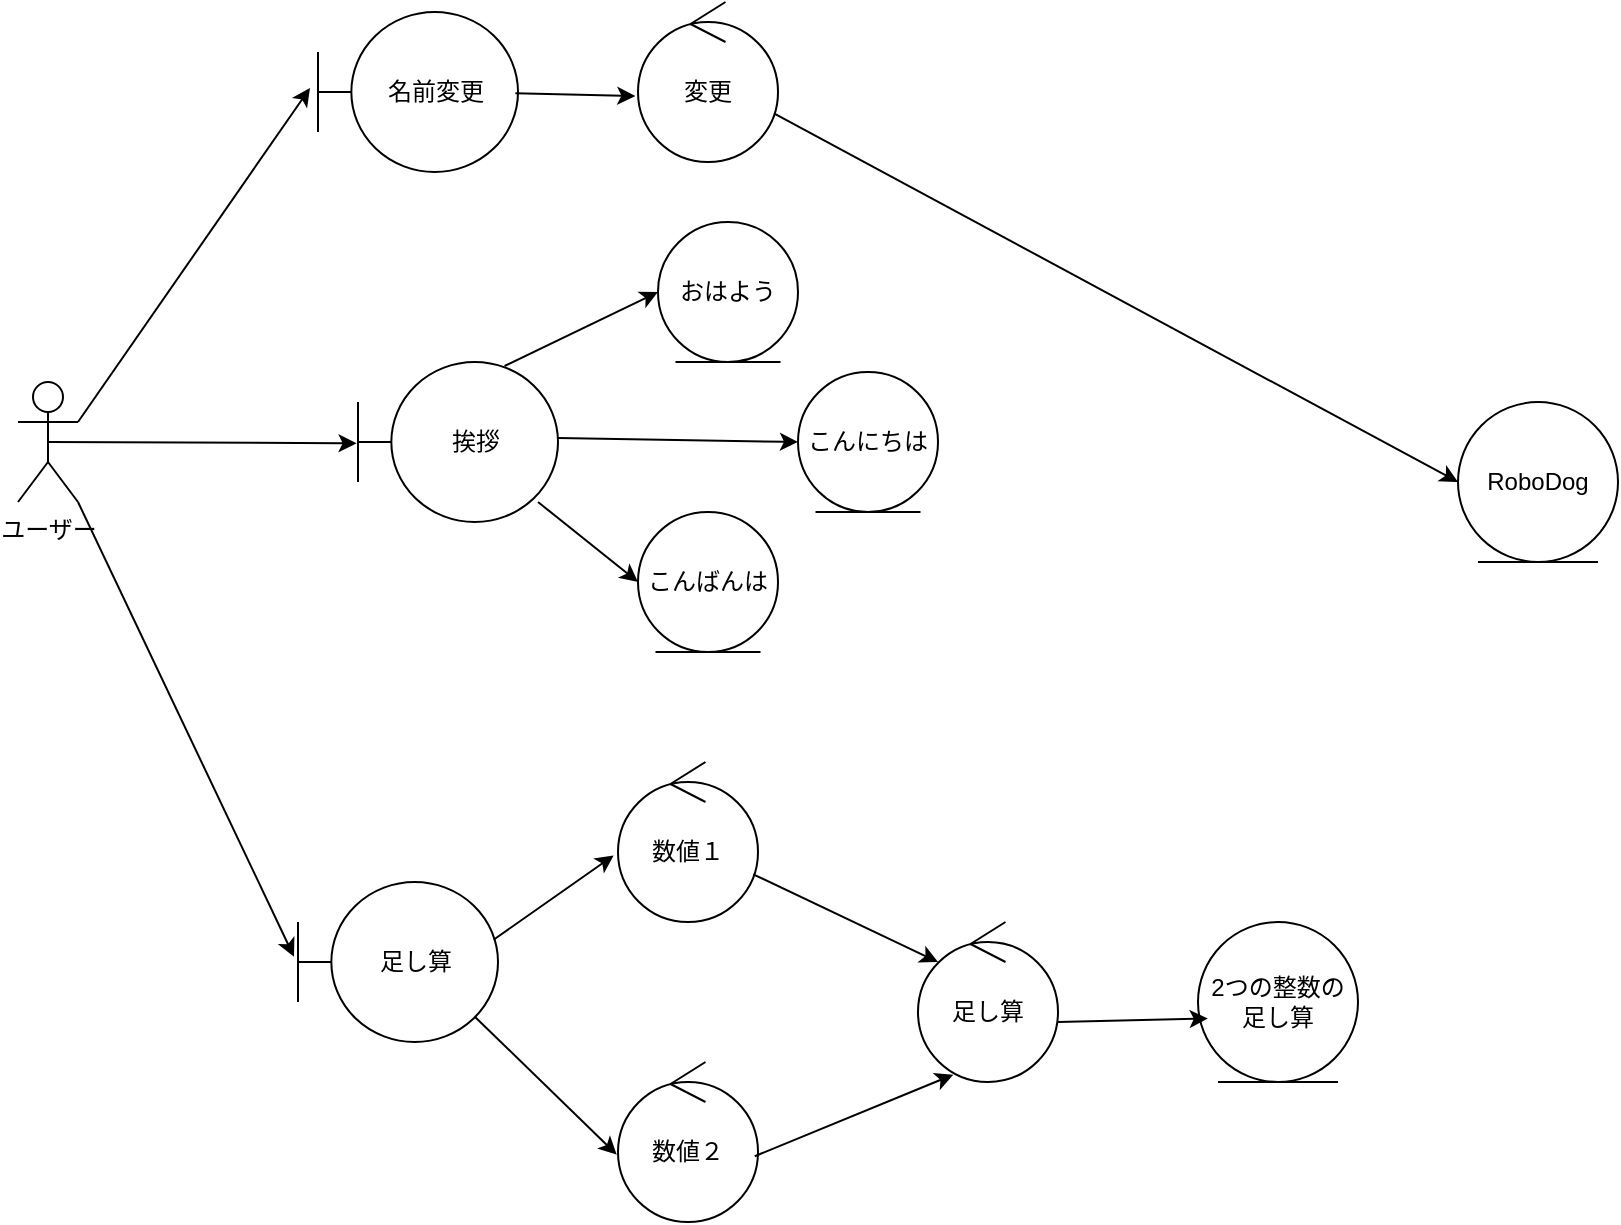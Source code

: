 <mxfile>
    <diagram id="kqa01jArkuyDJBMdIKy2" name="ページ1">
        <mxGraphModel dx="1876" dy="588" grid="1" gridSize="10" guides="1" tooltips="1" connect="1" arrows="1" fold="1" page="1" pageScale="1" pageWidth="827" pageHeight="1169" math="0" shadow="0">
            <root>
                <mxCell id="0"/>
                <mxCell id="1" parent="0"/>
                <mxCell id="3" value="ユーザー" style="shape=umlActor;verticalLabelPosition=bottom;verticalAlign=top;html=1;" parent="1" vertex="1">
                    <mxGeometry x="20" y="330" width="30" height="60" as="geometry"/>
                </mxCell>
                <mxCell id="4" value="名前変更" style="shape=umlBoundary;whiteSpace=wrap;html=1;" parent="1" vertex="1">
                    <mxGeometry x="170" y="145" width="100" height="80" as="geometry"/>
                </mxCell>
                <mxCell id="5" value="挨拶" style="shape=umlBoundary;whiteSpace=wrap;html=1;" parent="1" vertex="1">
                    <mxGeometry x="190" y="320" width="100" height="80" as="geometry"/>
                </mxCell>
                <mxCell id="6" value="足し算" style="shape=umlBoundary;whiteSpace=wrap;html=1;" parent="1" vertex="1">
                    <mxGeometry x="160" y="580" width="100" height="80" as="geometry"/>
                </mxCell>
                <mxCell id="7" value="" style="endArrow=classic;html=1;exitX=1;exitY=0.333;exitDx=0;exitDy=0;exitPerimeter=0;entryX=-0.04;entryY=0.475;entryDx=0;entryDy=0;entryPerimeter=0;" parent="1" source="3" target="4" edge="1">
                    <mxGeometry width="50" height="50" relative="1" as="geometry">
                        <mxPoint x="230" y="240" as="sourcePoint"/>
                        <mxPoint x="280" y="190" as="targetPoint"/>
                    </mxGeometry>
                </mxCell>
                <mxCell id="8" value="" style="endArrow=classic;html=1;exitX=0.5;exitY=0.5;exitDx=0;exitDy=0;exitPerimeter=0;entryX=-0.007;entryY=0.508;entryDx=0;entryDy=0;entryPerimeter=0;" parent="1" source="3" target="5" edge="1">
                    <mxGeometry width="50" height="50" relative="1" as="geometry">
                        <mxPoint x="80" y="220" as="sourcePoint"/>
                        <mxPoint x="206" y="128" as="targetPoint"/>
                    </mxGeometry>
                </mxCell>
                <mxCell id="9" value="" style="endArrow=classic;html=1;exitX=1;exitY=1;exitDx=0;exitDy=0;exitPerimeter=0;entryX=-0.02;entryY=0.467;entryDx=0;entryDy=0;entryPerimeter=0;" parent="1" source="3" target="6" edge="1">
                    <mxGeometry width="50" height="50" relative="1" as="geometry">
                        <mxPoint x="90" y="230" as="sourcePoint"/>
                        <mxPoint x="216" y="138" as="targetPoint"/>
                    </mxGeometry>
                </mxCell>
                <mxCell id="12" value="おはよう" style="ellipse;shape=umlEntity;whiteSpace=wrap;html=1;" parent="1" vertex="1">
                    <mxGeometry x="340" y="250" width="70" height="70" as="geometry"/>
                </mxCell>
                <mxCell id="19" value="" style="endArrow=classic;html=1;entryX=0;entryY=0.5;entryDx=0;entryDy=0;exitX=0.733;exitY=0.025;exitDx=0;exitDy=0;exitPerimeter=0;" parent="1" source="5" target="12" edge="1">
                    <mxGeometry width="50" height="50" relative="1" as="geometry">
                        <mxPoint x="400" y="272.02" as="sourcePoint"/>
                        <mxPoint x="411" y="153" as="targetPoint"/>
                    </mxGeometry>
                </mxCell>
                <mxCell id="20" value="こんにちは" style="ellipse;shape=umlEntity;whiteSpace=wrap;html=1;" parent="1" vertex="1">
                    <mxGeometry x="410" y="325" width="70" height="70" as="geometry"/>
                </mxCell>
                <mxCell id="21" value="こんばんは" style="ellipse;shape=umlEntity;whiteSpace=wrap;html=1;" parent="1" vertex="1">
                    <mxGeometry x="330" y="395" width="70" height="70" as="geometry"/>
                </mxCell>
                <mxCell id="24" value="" style="endArrow=classic;html=1;entryX=0;entryY=0.5;entryDx=0;entryDy=0;exitX=1;exitY=0.475;exitDx=0;exitDy=0;exitPerimeter=0;" parent="1" source="5" target="20" edge="1">
                    <mxGeometry width="50" height="50" relative="1" as="geometry">
                        <mxPoint x="396.65" y="356" as="sourcePoint"/>
                        <mxPoint x="381" y="303" as="targetPoint"/>
                    </mxGeometry>
                </mxCell>
                <mxCell id="25" value="" style="endArrow=classic;html=1;entryX=0;entryY=0.5;entryDx=0;entryDy=0;exitX=0.9;exitY=0.875;exitDx=0;exitDy=0;exitPerimeter=0;" parent="1" source="5" target="21" edge="1">
                    <mxGeometry width="50" height="50" relative="1" as="geometry">
                        <mxPoint x="399.35" y="435.34" as="sourcePoint"/>
                        <mxPoint x="391" y="313" as="targetPoint"/>
                    </mxGeometry>
                </mxCell>
                <mxCell id="26" value="2つの整数の足し算" style="ellipse;shape=umlEntity;whiteSpace=wrap;html=1;" parent="1" vertex="1">
                    <mxGeometry x="610" y="600" width="80" height="80" as="geometry"/>
                </mxCell>
                <mxCell id="27" value="" style="endArrow=classic;html=1;exitX=1;exitY=0.625;exitDx=0;exitDy=0;exitPerimeter=0;entryX=0.061;entryY=0.603;entryDx=0;entryDy=0;entryPerimeter=0;" parent="1" source="34" target="26" edge="1">
                    <mxGeometry width="50" height="50" relative="1" as="geometry">
                        <mxPoint x="370" y="540" as="sourcePoint"/>
                        <mxPoint x="420" y="490" as="targetPoint"/>
                    </mxGeometry>
                </mxCell>
                <mxCell id="30" value="変更" style="ellipse;shape=umlControl;whiteSpace=wrap;html=1;" vertex="1" parent="1">
                    <mxGeometry x="330" y="140" width="70" height="80" as="geometry"/>
                </mxCell>
                <mxCell id="31" value="RoboDog" style="ellipse;shape=umlEntity;whiteSpace=wrap;html=1;" vertex="1" parent="1">
                    <mxGeometry x="740" y="340" width="80" height="80" as="geometry"/>
                </mxCell>
                <mxCell id="32" value="" style="endArrow=classic;html=1;entryX=-0.019;entryY=0.588;entryDx=0;entryDy=0;exitX=0.987;exitY=0.508;exitDx=0;exitDy=0;exitPerimeter=0;entryPerimeter=0;" edge="1" parent="1" source="4" target="30">
                    <mxGeometry width="50" height="50" relative="1" as="geometry">
                        <mxPoint x="273" y="332" as="sourcePoint"/>
                        <mxPoint x="389" y="295" as="targetPoint"/>
                    </mxGeometry>
                </mxCell>
                <mxCell id="33" value="" style="endArrow=classic;html=1;exitX=0.971;exitY=0.696;exitDx=0;exitDy=0;exitPerimeter=0;entryX=0;entryY=0.5;entryDx=0;entryDy=0;" edge="1" parent="1" source="30" target="31">
                    <mxGeometry width="50" height="50" relative="1" as="geometry">
                        <mxPoint x="283" y="342" as="sourcePoint"/>
                        <mxPoint x="399" y="300" as="targetPoint"/>
                    </mxGeometry>
                </mxCell>
                <mxCell id="34" value="足し算" style="ellipse;shape=umlControl;whiteSpace=wrap;html=1;" vertex="1" parent="1">
                    <mxGeometry x="470" y="600" width="70" height="80" as="geometry"/>
                </mxCell>
                <mxCell id="35" value="数値１" style="ellipse;shape=umlControl;whiteSpace=wrap;html=1;" vertex="1" parent="1">
                    <mxGeometry x="320" y="520" width="70" height="80" as="geometry"/>
                </mxCell>
                <mxCell id="36" value="数値２" style="ellipse;shape=umlControl;whiteSpace=wrap;html=1;" vertex="1" parent="1">
                    <mxGeometry x="320" y="670" width="70" height="80" as="geometry"/>
                </mxCell>
                <mxCell id="37" value="" style="endArrow=classic;html=1;exitX=0.978;exitY=0.361;exitDx=0;exitDy=0;exitPerimeter=0;entryX=-0.031;entryY=0.584;entryDx=0;entryDy=0;entryPerimeter=0;" edge="1" parent="1" source="6" target="35">
                    <mxGeometry width="50" height="50" relative="1" as="geometry">
                        <mxPoint x="330" y="590" as="sourcePoint"/>
                        <mxPoint x="380" y="540" as="targetPoint"/>
                    </mxGeometry>
                </mxCell>
                <mxCell id="38" value="" style="endArrow=classic;html=1;exitX=0.884;exitY=0.842;exitDx=0;exitDy=0;exitPerimeter=0;entryX=-0.009;entryY=0.579;entryDx=0;entryDy=0;entryPerimeter=0;" edge="1" parent="1" source="6" target="36">
                    <mxGeometry width="50" height="50" relative="1" as="geometry">
                        <mxPoint x="330" y="590" as="sourcePoint"/>
                        <mxPoint x="380" y="540" as="targetPoint"/>
                    </mxGeometry>
                </mxCell>
                <mxCell id="39" value="" style="endArrow=classic;html=1;exitX=0.966;exitY=0.702;exitDx=0;exitDy=0;exitPerimeter=0;entryX=0.143;entryY=0.25;entryDx=0;entryDy=0;entryPerimeter=0;" edge="1" parent="1" source="35" target="34">
                    <mxGeometry width="50" height="50" relative="1" as="geometry">
                        <mxPoint x="330" y="590" as="sourcePoint"/>
                        <mxPoint x="380" y="540" as="targetPoint"/>
                    </mxGeometry>
                </mxCell>
                <mxCell id="40" value="" style="endArrow=classic;html=1;exitX=0.977;exitY=0.589;exitDx=0;exitDy=0;exitPerimeter=0;entryX=0.252;entryY=0.954;entryDx=0;entryDy=0;entryPerimeter=0;" edge="1" parent="1" source="36" target="34">
                    <mxGeometry width="50" height="50" relative="1" as="geometry">
                        <mxPoint x="330" y="590" as="sourcePoint"/>
                        <mxPoint x="380" y="540" as="targetPoint"/>
                    </mxGeometry>
                </mxCell>
            </root>
        </mxGraphModel>
    </diagram>
</mxfile>
